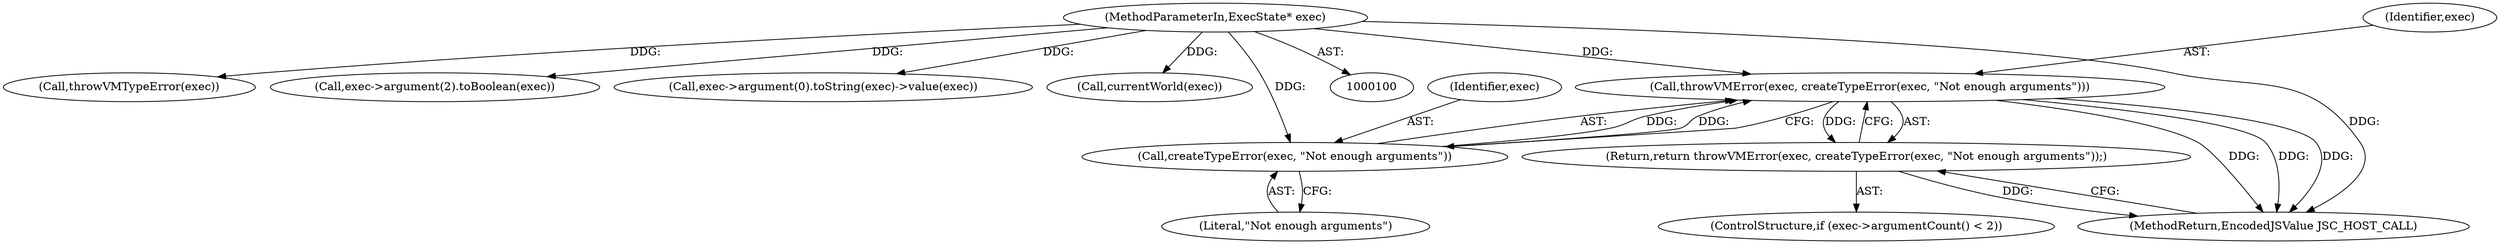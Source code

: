 digraph "0_Chrome_b944f670bb7a8a919daac497a4ea0536c954c201_24@pointer" {
"1000132" [label="(Call,throwVMError(exec, createTypeError(exec, \"Not enough arguments\")))"];
"1000134" [label="(Call,createTypeError(exec, \"Not enough arguments\"))"];
"1000101" [label="(MethodParameterIn,ExecState* exec)"];
"1000131" [label="(Return,return throwVMError(exec, createTypeError(exec, \"Not enough arguments\"));)"];
"1000113" [label="(Call,throwVMTypeError(exec))"];
"1000133" [label="(Identifier,exec)"];
"1000132" [label="(Call,throwVMError(exec, createTypeError(exec, \"Not enough arguments\")))"];
"1000164" [label="(MethodReturn,EncodedJSValue JSC_HOST_CALL)"];
"1000135" [label="(Identifier,exec)"];
"1000159" [label="(Call,exec->argument(2).toBoolean(exec))"];
"1000127" [label="(ControlStructure,if (exec->argumentCount() < 2))"];
"1000131" [label="(Return,return throwVMError(exec, createTypeError(exec, \"Not enough arguments\"));)"];
"1000101" [label="(MethodParameterIn,ExecState* exec)"];
"1000150" [label="(Call,exec->argument(0).toString(exec)->value(exec))"];
"1000157" [label="(Call,currentWorld(exec))"];
"1000134" [label="(Call,createTypeError(exec, \"Not enough arguments\"))"];
"1000136" [label="(Literal,\"Not enough arguments\")"];
"1000132" -> "1000131"  [label="AST: "];
"1000132" -> "1000134"  [label="CFG: "];
"1000133" -> "1000132"  [label="AST: "];
"1000134" -> "1000132"  [label="AST: "];
"1000131" -> "1000132"  [label="CFG: "];
"1000132" -> "1000164"  [label="DDG: "];
"1000132" -> "1000164"  [label="DDG: "];
"1000132" -> "1000164"  [label="DDG: "];
"1000132" -> "1000131"  [label="DDG: "];
"1000134" -> "1000132"  [label="DDG: "];
"1000134" -> "1000132"  [label="DDG: "];
"1000101" -> "1000132"  [label="DDG: "];
"1000134" -> "1000136"  [label="CFG: "];
"1000135" -> "1000134"  [label="AST: "];
"1000136" -> "1000134"  [label="AST: "];
"1000101" -> "1000134"  [label="DDG: "];
"1000101" -> "1000100"  [label="AST: "];
"1000101" -> "1000164"  [label="DDG: "];
"1000101" -> "1000113"  [label="DDG: "];
"1000101" -> "1000150"  [label="DDG: "];
"1000101" -> "1000157"  [label="DDG: "];
"1000101" -> "1000159"  [label="DDG: "];
"1000131" -> "1000127"  [label="AST: "];
"1000164" -> "1000131"  [label="CFG: "];
"1000131" -> "1000164"  [label="DDG: "];
}
